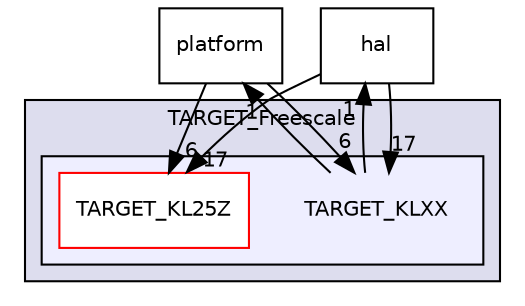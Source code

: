 digraph "Debug_monitor/mbed/TARGET_KL25Z/TARGET_Freescale/TARGET_KLXX" {
  compound=true
  node [ fontsize="10", fontname="Helvetica"];
  edge [ labelfontsize="10", labelfontname="Helvetica"];
  subgraph clusterdir_279f66314b8c27a84d366c3dabbcda90 {
    graph [ bgcolor="#ddddee", pencolor="black", label="TARGET_Freescale" fontname="Helvetica", fontsize="10", URL="dir_279f66314b8c27a84d366c3dabbcda90.html"]
  subgraph clusterdir_979f59cfe4e376660da99b1cfb57bec2 {
    graph [ bgcolor="#eeeeff", pencolor="black", label="" URL="dir_979f59cfe4e376660da99b1cfb57bec2.html"];
    dir_979f59cfe4e376660da99b1cfb57bec2 [shape=plaintext label="TARGET_KLXX"];
  dir_587de91107c6c8cc14c0cdc4eb57da77 [shape=box label="TARGET_KL25Z" fillcolor="white" style="filled" color="red" URL="dir_587de91107c6c8cc14c0cdc4eb57da77.html"];
  }
  }
  dir_0c5284c5dbc968a5c916619671b14842 [shape=box label="platform" URL="dir_0c5284c5dbc968a5c916619671b14842.html"];
  dir_6e6e31c328f0efc511ad0d051ab26562 [shape=box label="hal" URL="dir_6e6e31c328f0efc511ad0d051ab26562.html"];
  dir_0c5284c5dbc968a5c916619671b14842->dir_587de91107c6c8cc14c0cdc4eb57da77 [headlabel="6", labeldistance=1.5 headhref="dir_000005_000009.html"];
  dir_0c5284c5dbc968a5c916619671b14842->dir_979f59cfe4e376660da99b1cfb57bec2 [headlabel="6", labeldistance=1.5 headhref="dir_000005_000008.html"];
  dir_6e6e31c328f0efc511ad0d051ab26562->dir_587de91107c6c8cc14c0cdc4eb57da77 [headlabel="17", labeldistance=1.5 headhref="dir_000004_000009.html"];
  dir_6e6e31c328f0efc511ad0d051ab26562->dir_979f59cfe4e376660da99b1cfb57bec2 [headlabel="17", labeldistance=1.5 headhref="dir_000004_000008.html"];
  dir_979f59cfe4e376660da99b1cfb57bec2->dir_0c5284c5dbc968a5c916619671b14842 [headlabel="1", labeldistance=1.5 headhref="dir_000008_000005.html"];
  dir_979f59cfe4e376660da99b1cfb57bec2->dir_6e6e31c328f0efc511ad0d051ab26562 [headlabel="1", labeldistance=1.5 headhref="dir_000008_000004.html"];
}

